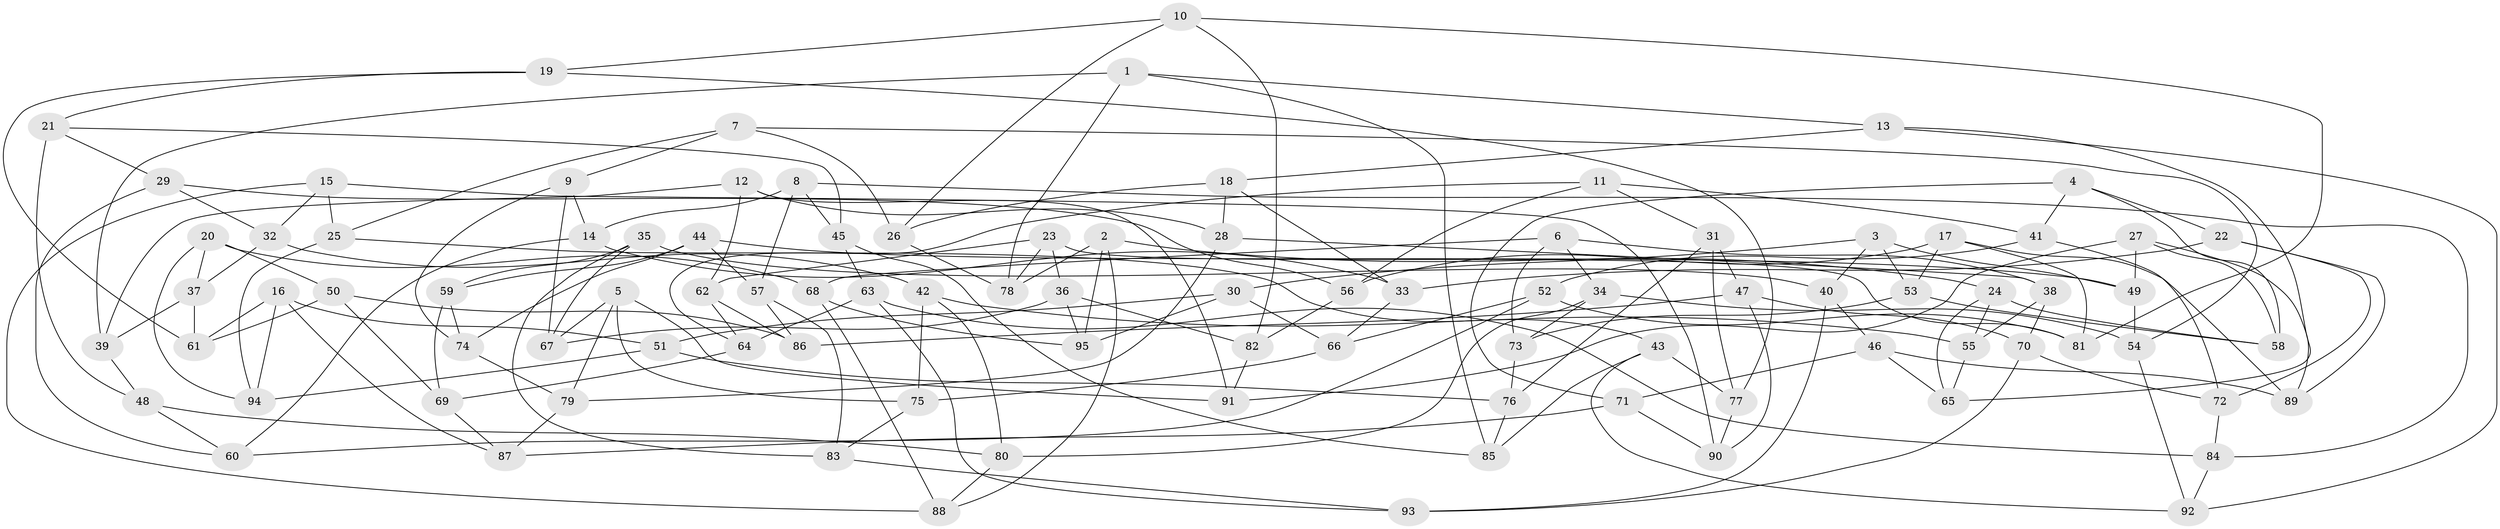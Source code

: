 // coarse degree distribution, {6: 0.5344827586206896, 4: 0.3275862068965517, 5: 0.10344827586206896, 3: 0.034482758620689655}
// Generated by graph-tools (version 1.1) at 2025/24/03/03/25 07:24:26]
// undirected, 95 vertices, 190 edges
graph export_dot {
graph [start="1"]
  node [color=gray90,style=filled];
  1;
  2;
  3;
  4;
  5;
  6;
  7;
  8;
  9;
  10;
  11;
  12;
  13;
  14;
  15;
  16;
  17;
  18;
  19;
  20;
  21;
  22;
  23;
  24;
  25;
  26;
  27;
  28;
  29;
  30;
  31;
  32;
  33;
  34;
  35;
  36;
  37;
  38;
  39;
  40;
  41;
  42;
  43;
  44;
  45;
  46;
  47;
  48;
  49;
  50;
  51;
  52;
  53;
  54;
  55;
  56;
  57;
  58;
  59;
  60;
  61;
  62;
  63;
  64;
  65;
  66;
  67;
  68;
  69;
  70;
  71;
  72;
  73;
  74;
  75;
  76;
  77;
  78;
  79;
  80;
  81;
  82;
  83;
  84;
  85;
  86;
  87;
  88;
  89;
  90;
  91;
  92;
  93;
  94;
  95;
  1 -- 78;
  1 -- 85;
  1 -- 39;
  1 -- 13;
  2 -- 78;
  2 -- 88;
  2 -- 95;
  2 -- 24;
  3 -- 40;
  3 -- 49;
  3 -- 30;
  3 -- 53;
  4 -- 71;
  4 -- 22;
  4 -- 41;
  4 -- 58;
  5 -- 91;
  5 -- 75;
  5 -- 79;
  5 -- 67;
  6 -- 68;
  6 -- 73;
  6 -- 34;
  6 -- 38;
  7 -- 26;
  7 -- 25;
  7 -- 54;
  7 -- 9;
  8 -- 14;
  8 -- 84;
  8 -- 57;
  8 -- 45;
  9 -- 67;
  9 -- 74;
  9 -- 14;
  10 -- 19;
  10 -- 81;
  10 -- 26;
  10 -- 82;
  11 -- 31;
  11 -- 64;
  11 -- 56;
  11 -- 41;
  12 -- 39;
  12 -- 28;
  12 -- 91;
  12 -- 62;
  13 -- 92;
  13 -- 65;
  13 -- 18;
  14 -- 33;
  14 -- 60;
  15 -- 32;
  15 -- 25;
  15 -- 90;
  15 -- 88;
  16 -- 94;
  16 -- 87;
  16 -- 51;
  16 -- 61;
  17 -- 89;
  17 -- 56;
  17 -- 53;
  17 -- 81;
  18 -- 26;
  18 -- 28;
  18 -- 33;
  19 -- 77;
  19 -- 61;
  19 -- 21;
  20 -- 50;
  20 -- 94;
  20 -- 37;
  20 -- 68;
  21 -- 48;
  21 -- 29;
  21 -- 45;
  22 -- 89;
  22 -- 33;
  22 -- 72;
  23 -- 78;
  23 -- 36;
  23 -- 81;
  23 -- 62;
  24 -- 58;
  24 -- 65;
  24 -- 55;
  25 -- 43;
  25 -- 94;
  26 -- 78;
  27 -- 91;
  27 -- 49;
  27 -- 89;
  27 -- 58;
  28 -- 79;
  28 -- 38;
  29 -- 60;
  29 -- 32;
  29 -- 56;
  30 -- 51;
  30 -- 95;
  30 -- 66;
  31 -- 77;
  31 -- 76;
  31 -- 47;
  32 -- 37;
  32 -- 42;
  33 -- 66;
  34 -- 54;
  34 -- 80;
  34 -- 73;
  35 -- 67;
  35 -- 83;
  35 -- 40;
  35 -- 59;
  36 -- 95;
  36 -- 67;
  36 -- 82;
  37 -- 61;
  37 -- 39;
  38 -- 55;
  38 -- 70;
  39 -- 48;
  40 -- 46;
  40 -- 93;
  41 -- 72;
  41 -- 52;
  42 -- 75;
  42 -- 80;
  42 -- 55;
  43 -- 92;
  43 -- 77;
  43 -- 85;
  44 -- 49;
  44 -- 74;
  44 -- 59;
  44 -- 57;
  45 -- 85;
  45 -- 63;
  46 -- 71;
  46 -- 65;
  46 -- 89;
  47 -- 86;
  47 -- 90;
  47 -- 70;
  48 -- 80;
  48 -- 60;
  49 -- 54;
  50 -- 61;
  50 -- 69;
  50 -- 86;
  51 -- 76;
  51 -- 94;
  52 -- 60;
  52 -- 81;
  52 -- 66;
  53 -- 73;
  53 -- 58;
  54 -- 92;
  55 -- 65;
  56 -- 82;
  57 -- 83;
  57 -- 86;
  59 -- 69;
  59 -- 74;
  62 -- 86;
  62 -- 64;
  63 -- 64;
  63 -- 84;
  63 -- 93;
  64 -- 69;
  66 -- 75;
  68 -- 88;
  68 -- 95;
  69 -- 87;
  70 -- 72;
  70 -- 93;
  71 -- 90;
  71 -- 87;
  72 -- 84;
  73 -- 76;
  74 -- 79;
  75 -- 83;
  76 -- 85;
  77 -- 90;
  79 -- 87;
  80 -- 88;
  82 -- 91;
  83 -- 93;
  84 -- 92;
}

